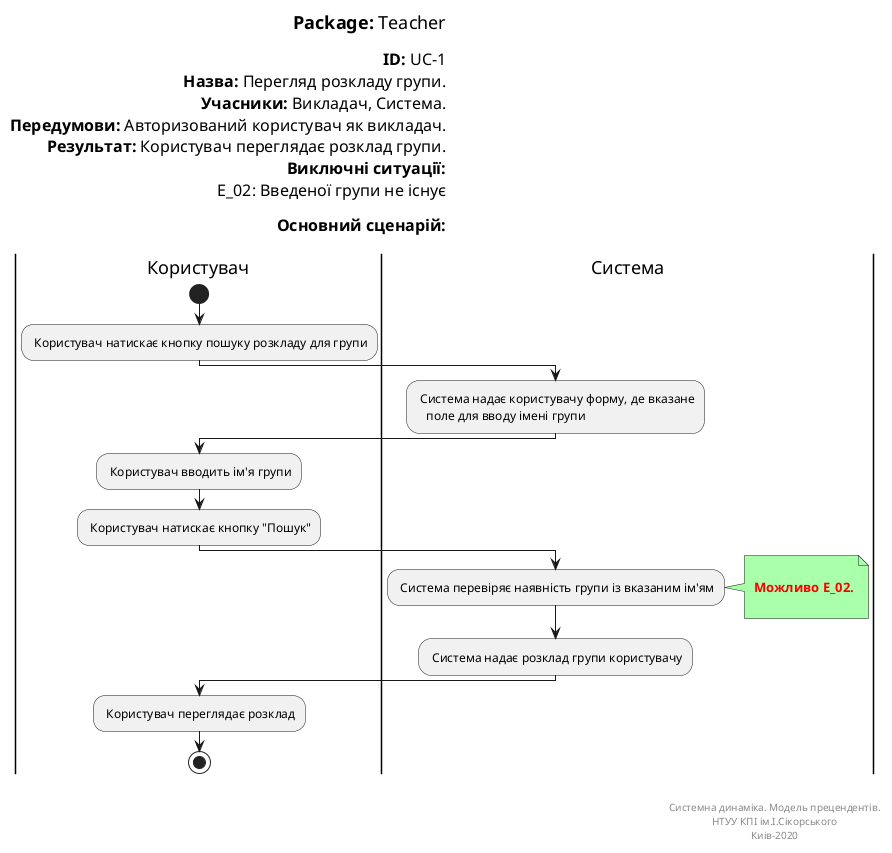 @startuml
left header
<font color=000 size=18><b>Package:</b> Teacher

<font color=000 size=16><b>ID:</b> UC-1
<font color=000 size=16><b>Назва:</b> Перегляд розкладу групи.
<font color=000 size=16><b>Учасники:</b> Викладач, Система.
<font color=000 size=16><b>Передумови:</b> Авторизований користувач як викладач.
<font color=000 size=16><b>Результат:</b> Користувач переглядає розклад групи.
<font color=000 size=16><b>Виключні ситуації:</b>
<font color=000 size=16> E_02: Введеної групи не існує

<font color=000 size=16><b>Основний сценарій:</b>

end header

|Користувач|
start
: Користувач натискає кнопку пошуку розкладу для групи;

|Система|
: Система надає користувачу форму, де вказане
   поле для вводу імені групи;

|Користувач|
: Користувач вводить ім'я групи;   

: Користувач натискає кнопку "Пошук";

|Система|
: Система перевіряє наявність групи із вказаним ім'ям;
note right #aaffaa

<font color=red><b> Можливо E_02.

end note

: Система надає розклад групи користувачу;

|Користувач|

: Користувач переглядає розклад;

stop;

right footer


Системна динаміка. Модель прецендентів.
НТУУ КПІ ім.І.Сікорського
Киів-2020
end footer
@enduml
